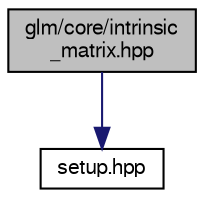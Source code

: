 digraph "glm/core/intrinsic_matrix.hpp"
{
  edge [fontname="FreeSans",fontsize="10",labelfontname="FreeSans",labelfontsize="10"];
  node [fontname="FreeSans",fontsize="10",shape=record];
  Node1 [label="glm/core/intrinsic\l_matrix.hpp",height=0.2,width=0.4,color="black", fillcolor="grey75", style="filled" fontcolor="black"];
  Node1 -> Node2 [color="midnightblue",fontsize="10",style="solid",fontname="FreeSans"];
  Node2 [label="setup.hpp",height=0.2,width=0.4,color="black", fillcolor="white", style="filled",URL="$d2/d6a/setup_8hpp.html"];
}
